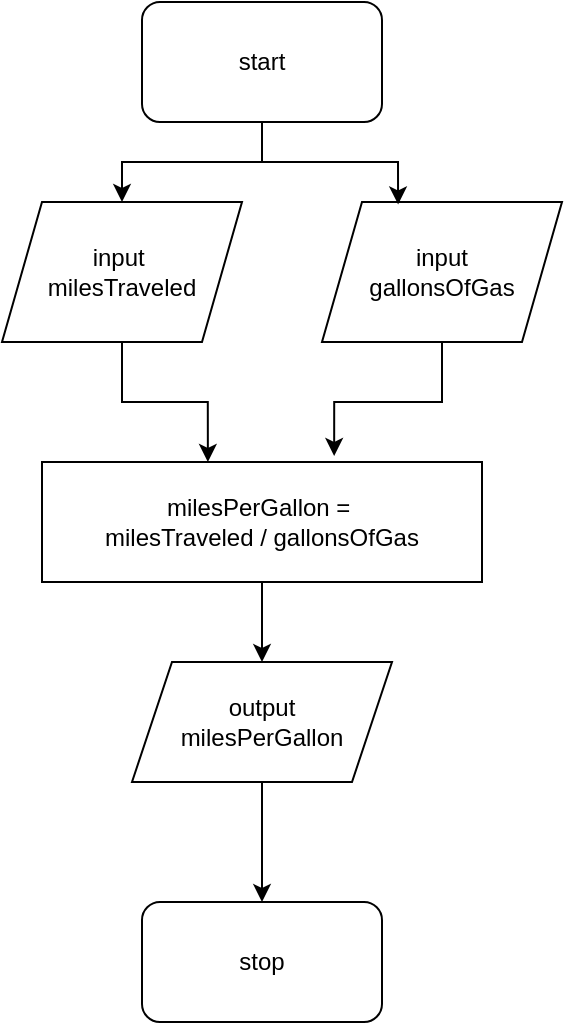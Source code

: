<mxfile version="24.7.17" pages="3">
  <diagram name="Exercise 1" id="DpkE56BZVfrtyxqwAe9B">
    <mxGraphModel dx="2074" dy="1204" grid="1" gridSize="10" guides="1" tooltips="1" connect="1" arrows="1" fold="1" page="1" pageScale="1" pageWidth="1200" pageHeight="1920" math="0" shadow="0">
      <root>
        <mxCell id="0" />
        <mxCell id="1" parent="0" />
        <mxCell id="dF16jY3AtR23TNDbo11h-3" value="input&lt;div&gt;gallonsOfGas&lt;/div&gt;" style="shape=parallelogram;perimeter=parallelogramPerimeter;whiteSpace=wrap;html=1;fixedSize=1;" vertex="1" parent="1">
          <mxGeometry x="460" y="200" width="120" height="70" as="geometry" />
        </mxCell>
        <mxCell id="dF16jY3AtR23TNDbo11h-4" value="input&amp;nbsp;&lt;div&gt;milesTraveled&lt;/div&gt;" style="shape=parallelogram;perimeter=parallelogramPerimeter;whiteSpace=wrap;html=1;fixedSize=1;" vertex="1" parent="1">
          <mxGeometry x="300" y="200" width="120" height="70" as="geometry" />
        </mxCell>
        <mxCell id="dF16jY3AtR23TNDbo11h-7" value="" style="edgeStyle=orthogonalEdgeStyle;rounded=0;orthogonalLoop=1;jettySize=auto;html=1;" edge="1" parent="1" source="dF16jY3AtR23TNDbo11h-6" target="dF16jY3AtR23TNDbo11h-4">
          <mxGeometry relative="1" as="geometry" />
        </mxCell>
        <mxCell id="dF16jY3AtR23TNDbo11h-6" value="start" style="rounded=1;whiteSpace=wrap;html=1;" vertex="1" parent="1">
          <mxGeometry x="370" y="100" width="120" height="60" as="geometry" />
        </mxCell>
        <mxCell id="dF16jY3AtR23TNDbo11h-13" style="edgeStyle=orthogonalEdgeStyle;rounded=0;orthogonalLoop=1;jettySize=auto;html=1;entryX=0.317;entryY=0.017;entryDx=0;entryDy=0;entryPerimeter=0;" edge="1" parent="1" source="dF16jY3AtR23TNDbo11h-6" target="dF16jY3AtR23TNDbo11h-3">
          <mxGeometry relative="1" as="geometry" />
        </mxCell>
        <mxCell id="dF16jY3AtR23TNDbo11h-19" value="" style="edgeStyle=orthogonalEdgeStyle;rounded=0;orthogonalLoop=1;jettySize=auto;html=1;" edge="1" parent="1" source="dF16jY3AtR23TNDbo11h-15" target="dF16jY3AtR23TNDbo11h-18">
          <mxGeometry relative="1" as="geometry" />
        </mxCell>
        <mxCell id="dF16jY3AtR23TNDbo11h-15" value="milesPerGallon =&amp;nbsp;&lt;div&gt;milesTraveled / gallonsOfGas&lt;/div&gt;" style="rounded=0;whiteSpace=wrap;html=1;" vertex="1" parent="1">
          <mxGeometry x="320" y="330" width="220" height="60" as="geometry" />
        </mxCell>
        <mxCell id="dF16jY3AtR23TNDbo11h-16" style="edgeStyle=orthogonalEdgeStyle;rounded=0;orthogonalLoop=1;jettySize=auto;html=1;exitX=0.5;exitY=1;exitDx=0;exitDy=0;entryX=0.377;entryY=0;entryDx=0;entryDy=0;entryPerimeter=0;" edge="1" parent="1" source="dF16jY3AtR23TNDbo11h-4" target="dF16jY3AtR23TNDbo11h-15">
          <mxGeometry relative="1" as="geometry" />
        </mxCell>
        <mxCell id="dF16jY3AtR23TNDbo11h-17" style="edgeStyle=orthogonalEdgeStyle;rounded=0;orthogonalLoop=1;jettySize=auto;html=1;entryX=0.664;entryY=-0.05;entryDx=0;entryDy=0;entryPerimeter=0;" edge="1" parent="1" source="dF16jY3AtR23TNDbo11h-3" target="dF16jY3AtR23TNDbo11h-15">
          <mxGeometry relative="1" as="geometry" />
        </mxCell>
        <mxCell id="b1UCEOFhJiGRxPCxREo0-2" style="edgeStyle=orthogonalEdgeStyle;rounded=0;orthogonalLoop=1;jettySize=auto;html=1;exitX=0.5;exitY=1;exitDx=0;exitDy=0;entryX=0.5;entryY=0;entryDx=0;entryDy=0;" edge="1" parent="1" source="dF16jY3AtR23TNDbo11h-18" target="b1UCEOFhJiGRxPCxREo0-1">
          <mxGeometry relative="1" as="geometry" />
        </mxCell>
        <mxCell id="dF16jY3AtR23TNDbo11h-18" value="output&lt;div&gt;milesPerGallon&lt;br&gt;&lt;/div&gt;" style="shape=parallelogram;perimeter=parallelogramPerimeter;whiteSpace=wrap;html=1;fixedSize=1;" vertex="1" parent="1">
          <mxGeometry x="365" y="430" width="130" height="60" as="geometry" />
        </mxCell>
        <mxCell id="b1UCEOFhJiGRxPCxREo0-1" value="stop" style="rounded=1;whiteSpace=wrap;html=1;" vertex="1" parent="1">
          <mxGeometry x="370" y="550" width="120" height="60" as="geometry" />
        </mxCell>
      </root>
    </mxGraphModel>
  </diagram>
  <diagram id="Zbsjc5UU6gViqeDXfXJ9" name="Exercise 2">
    <mxGraphModel dx="1430" dy="830" grid="1" gridSize="10" guides="1" tooltips="1" connect="1" arrows="1" fold="1" page="1" pageScale="1" pageWidth="1200" pageHeight="1920" math="0" shadow="0">
      <root>
        <mxCell id="0" />
        <mxCell id="1" parent="0" />
        <mxCell id="c9dRgP7yhncMzLsz26By-3" style="edgeStyle=orthogonalEdgeStyle;rounded=0;orthogonalLoop=1;jettySize=auto;html=1;entryX=0.5;entryY=0;entryDx=0;entryDy=0;" edge="1" parent="1" source="sK9pQrCknOFO8Bj3zI0g-1" target="c9dRgP7yhncMzLsz26By-1">
          <mxGeometry relative="1" as="geometry" />
        </mxCell>
        <mxCell id="sK9pQrCknOFO8Bj3zI0g-1" value="start" style="rounded=1;whiteSpace=wrap;html=1;" vertex="1" parent="1">
          <mxGeometry x="320" y="170" width="120" height="60" as="geometry" />
        </mxCell>
        <mxCell id="QRSv_0ePDwMuBTWrDO_E-1" value="stop" style="rounded=1;whiteSpace=wrap;html=1;" vertex="1" parent="1">
          <mxGeometry x="320" y="620" width="120" height="60" as="geometry" />
        </mxCell>
        <mxCell id="HMboNjKdifcOHBj2G15X-2" style="edgeStyle=orthogonalEdgeStyle;rounded=0;orthogonalLoop=1;jettySize=auto;html=1;exitX=0.5;exitY=1;exitDx=0;exitDy=0;entryX=0.5;entryY=0;entryDx=0;entryDy=0;" edge="1" parent="1" source="c9dRgP7yhncMzLsz26By-1" target="HMboNjKdifcOHBj2G15X-1">
          <mxGeometry relative="1" as="geometry" />
        </mxCell>
        <mxCell id="c9dRgP7yhncMzLsz26By-1" value="input&amp;nbsp;&lt;div&gt;monthRent&lt;/div&gt;" style="shape=parallelogram;perimeter=parallelogramPerimeter;whiteSpace=wrap;html=1;fixedSize=1;" vertex="1" parent="1">
          <mxGeometry x="320" y="280" width="120" height="70" as="geometry" />
        </mxCell>
        <mxCell id="HMboNjKdifcOHBj2G15X-4" style="edgeStyle=orthogonalEdgeStyle;rounded=0;orthogonalLoop=1;jettySize=auto;html=1;entryX=0.5;entryY=0;entryDx=0;entryDy=0;" edge="1" parent="1" source="HMboNjKdifcOHBj2G15X-1" target="HMboNjKdifcOHBj2G15X-3">
          <mxGeometry relative="1" as="geometry" />
        </mxCell>
        <mxCell id="HMboNjKdifcOHBj2G15X-1" value="dailyCost =&amp;nbsp;&lt;div&gt;monthRent / 30&lt;/div&gt;" style="rounded=0;whiteSpace=wrap;html=1;" vertex="1" parent="1">
          <mxGeometry x="270" y="400" width="220" height="60" as="geometry" />
        </mxCell>
        <mxCell id="HMboNjKdifcOHBj2G15X-5" style="edgeStyle=orthogonalEdgeStyle;rounded=0;orthogonalLoop=1;jettySize=auto;html=1;entryX=0.5;entryY=0;entryDx=0;entryDy=0;" edge="1" parent="1" source="HMboNjKdifcOHBj2G15X-3" target="QRSv_0ePDwMuBTWrDO_E-1">
          <mxGeometry relative="1" as="geometry" />
        </mxCell>
        <mxCell id="HMboNjKdifcOHBj2G15X-3" value="output&amp;nbsp;&lt;div&gt;dailyCost&lt;/div&gt;" style="shape=parallelogram;perimeter=parallelogramPerimeter;whiteSpace=wrap;html=1;fixedSize=1;" vertex="1" parent="1">
          <mxGeometry x="320" y="510" width="120" height="70" as="geometry" />
        </mxCell>
      </root>
    </mxGraphModel>
  </diagram>
  <diagram id="pAij6yl8rMMeqz6RyrCI" name="Exercise 3">
    <mxGraphModel dx="2074" dy="1204" grid="1" gridSize="10" guides="1" tooltips="1" connect="1" arrows="1" fold="1" page="1" pageScale="1" pageWidth="1200" pageHeight="1920" math="0" shadow="0">
      <root>
        <mxCell id="0" />
        <mxCell id="1" parent="0" />
        <mxCell id="76VAP_x1HcKS3JpspNcm-6" style="edgeStyle=orthogonalEdgeStyle;rounded=0;orthogonalLoop=1;jettySize=auto;html=1;entryX=0.75;entryY=0;entryDx=0;entryDy=0;" edge="1" parent="1" source="CbK0YegT3tqd5JD9THJy-1" target="76VAP_x1HcKS3JpspNcm-1">
          <mxGeometry relative="1" as="geometry" />
        </mxCell>
        <mxCell id="CbK0YegT3tqd5JD9THJy-1" value="start" style="rounded=1;whiteSpace=wrap;html=1;" vertex="1" parent="1">
          <mxGeometry x="430" y="100" width="120" height="60" as="geometry" />
        </mxCell>
        <mxCell id="2fiPBoWM_QL79jJONu36-1" value="stop" style="rounded=1;whiteSpace=wrap;html=1;" vertex="1" parent="1">
          <mxGeometry x="440" y="920" width="120" height="60" as="geometry" />
        </mxCell>
        <mxCell id="cG3OHEO0Jp4HNDlAdc_6-16" style="edgeStyle=orthogonalEdgeStyle;rounded=0;orthogonalLoop=1;jettySize=auto;html=1;exitX=0.25;exitY=1;exitDx=0;exitDy=0;entryX=0.417;entryY=1;entryDx=0;entryDy=0;entryPerimeter=0;" edge="1" parent="1" source="76VAP_x1HcKS3JpspNcm-1" target="cG3OHEO0Jp4HNDlAdc_6-14">
          <mxGeometry relative="1" as="geometry">
            <mxPoint x="120" y="790" as="targetPoint" />
          </mxGeometry>
        </mxCell>
        <mxCell id="76VAP_x1HcKS3JpspNcm-1" value="input&amp;nbsp;&lt;div&gt;monthlyPay&lt;/div&gt;" style="shape=parallelogram;perimeter=parallelogramPerimeter;whiteSpace=wrap;html=1;fixedSize=1;" vertex="1" parent="1">
          <mxGeometry x="90" y="330" width="120" height="70" as="geometry" />
        </mxCell>
        <mxCell id="cG3OHEO0Jp4HNDlAdc_6-4" style="edgeStyle=orthogonalEdgeStyle;rounded=0;orthogonalLoop=1;jettySize=auto;html=1;entryX=0;entryY=0.5;entryDx=0;entryDy=0;" edge="1" parent="1" source="76VAP_x1HcKS3JpspNcm-2" target="cG3OHEO0Jp4HNDlAdc_6-1">
          <mxGeometry relative="1" as="geometry" />
        </mxCell>
        <mxCell id="76VAP_x1HcKS3JpspNcm-2" value="input&amp;nbsp;&lt;div&gt;rent&lt;/div&gt;" style="shape=parallelogram;perimeter=parallelogramPerimeter;whiteSpace=wrap;html=1;fixedSize=1;" vertex="1" parent="1">
          <mxGeometry x="340" y="240" width="120" height="70" as="geometry" />
        </mxCell>
        <mxCell id="cG3OHEO0Jp4HNDlAdc_6-3" style="edgeStyle=orthogonalEdgeStyle;rounded=0;orthogonalLoop=1;jettySize=auto;html=1;entryX=0.5;entryY=0;entryDx=0;entryDy=0;" edge="1" parent="1" source="76VAP_x1HcKS3JpspNcm-4" target="cG3OHEO0Jp4HNDlAdc_6-1">
          <mxGeometry relative="1" as="geometry" />
        </mxCell>
        <mxCell id="76VAP_x1HcKS3JpspNcm-4" value="input&amp;nbsp;&lt;div&gt;utilities&lt;/div&gt;" style="shape=parallelogram;perimeter=parallelogramPerimeter;whiteSpace=wrap;html=1;fixedSize=1;" vertex="1" parent="1">
          <mxGeometry x="490" y="240" width="120" height="70" as="geometry" />
        </mxCell>
        <mxCell id="cG3OHEO0Jp4HNDlAdc_6-5" style="edgeStyle=orthogonalEdgeStyle;rounded=0;orthogonalLoop=1;jettySize=auto;html=1;entryX=1;entryY=0.75;entryDx=0;entryDy=0;" edge="1" parent="1" source="76VAP_x1HcKS3JpspNcm-5" target="cG3OHEO0Jp4HNDlAdc_6-1">
          <mxGeometry relative="1" as="geometry" />
        </mxCell>
        <mxCell id="76VAP_x1HcKS3JpspNcm-5" value="input&amp;nbsp;&lt;div&gt;groceryBills&lt;/div&gt;" style="shape=parallelogram;perimeter=parallelogramPerimeter;whiteSpace=wrap;html=1;fixedSize=1;" vertex="1" parent="1">
          <mxGeometry x="640" y="240" width="120" height="70" as="geometry" />
        </mxCell>
        <mxCell id="76VAP_x1HcKS3JpspNcm-7" style="edgeStyle=orthogonalEdgeStyle;rounded=0;orthogonalLoop=1;jettySize=auto;html=1;entryX=0.608;entryY=-0.043;entryDx=0;entryDy=0;entryPerimeter=0;" edge="1" parent="1" source="CbK0YegT3tqd5JD9THJy-1" target="76VAP_x1HcKS3JpspNcm-2">
          <mxGeometry relative="1" as="geometry" />
        </mxCell>
        <mxCell id="76VAP_x1HcKS3JpspNcm-8" style="edgeStyle=orthogonalEdgeStyle;rounded=0;orthogonalLoop=1;jettySize=auto;html=1;exitX=0.75;exitY=1;exitDx=0;exitDy=0;entryX=0.558;entryY=0;entryDx=0;entryDy=0;entryPerimeter=0;" edge="1" parent="1" source="CbK0YegT3tqd5JD9THJy-1" target="76VAP_x1HcKS3JpspNcm-4">
          <mxGeometry relative="1" as="geometry" />
        </mxCell>
        <mxCell id="76VAP_x1HcKS3JpspNcm-9" style="edgeStyle=orthogonalEdgeStyle;rounded=0;orthogonalLoop=1;jettySize=auto;html=1;entryX=0.575;entryY=-0.014;entryDx=0;entryDy=0;entryPerimeter=0;" edge="1" parent="1" source="CbK0YegT3tqd5JD9THJy-1" target="76VAP_x1HcKS3JpspNcm-5">
          <mxGeometry relative="1" as="geometry" />
        </mxCell>
        <mxCell id="cG3OHEO0Jp4HNDlAdc_6-7" style="edgeStyle=orthogonalEdgeStyle;rounded=0;orthogonalLoop=1;jettySize=auto;html=1;" edge="1" parent="1" source="cG3OHEO0Jp4HNDlAdc_6-1" target="cG3OHEO0Jp4HNDlAdc_6-6">
          <mxGeometry relative="1" as="geometry" />
        </mxCell>
        <mxCell id="cG3OHEO0Jp4HNDlAdc_6-1" value="bills =&amp;nbsp;&lt;div&gt;rent + utilities + groceryBills&lt;br&gt;&lt;/div&gt;" style="rounded=0;whiteSpace=wrap;html=1;" vertex="1" parent="1">
          <mxGeometry x="380" y="420" width="220" height="60" as="geometry" />
        </mxCell>
        <mxCell id="cG3OHEO0Jp4HNDlAdc_6-17" style="edgeStyle=orthogonalEdgeStyle;rounded=0;orthogonalLoop=1;jettySize=auto;html=1;exitX=1;exitY=1;exitDx=0;exitDy=0;" edge="1" parent="1" source="cG3OHEO0Jp4HNDlAdc_6-6" target="cG3OHEO0Jp4HNDlAdc_6-12">
          <mxGeometry relative="1" as="geometry" />
        </mxCell>
        <mxCell id="cG3OHEO0Jp4HNDlAdc_6-6" value="&lt;div&gt;discretionarySpending&amp;nbsp;&lt;span style=&quot;background-color: initial;&quot;&gt;=&amp;nbsp;&lt;/span&gt;&lt;/div&gt;&lt;div&gt;&lt;span style=&quot;background-color: initial;&quot;&gt;monthlyPay - bills&lt;/span&gt;&lt;/div&gt;" style="rounded=0;whiteSpace=wrap;html=1;" vertex="1" parent="1">
          <mxGeometry x="380" y="550" width="220" height="60" as="geometry" />
        </mxCell>
        <mxCell id="cG3OHEO0Jp4HNDlAdc_6-9" style="edgeStyle=orthogonalEdgeStyle;rounded=0;orthogonalLoop=1;jettySize=auto;html=1;exitX=0.5;exitY=1;exitDx=0;exitDy=0;entryX=0;entryY=0.65;entryDx=0;entryDy=0;entryPerimeter=0;" edge="1" parent="1" source="76VAP_x1HcKS3JpspNcm-1" target="cG3OHEO0Jp4HNDlAdc_6-6">
          <mxGeometry relative="1" as="geometry" />
        </mxCell>
        <mxCell id="NJ6vkMXxC6SEFKNJQK64-2" style="edgeStyle=orthogonalEdgeStyle;rounded=0;orthogonalLoop=1;jettySize=auto;html=1;exitX=0.25;exitY=1;exitDx=0;exitDy=0;entryX=0.5;entryY=0;entryDx=0;entryDy=0;" edge="1" parent="1" source="cG3OHEO0Jp4HNDlAdc_6-12" target="2fiPBoWM_QL79jJONu36-1">
          <mxGeometry relative="1" as="geometry" />
        </mxCell>
        <mxCell id="cG3OHEO0Jp4HNDlAdc_6-12" value="output&lt;div&gt;discretionarySpending&lt;/div&gt;" style="shape=parallelogram;perimeter=parallelogramPerimeter;whiteSpace=wrap;html=1;fixedSize=1;" vertex="1" parent="1">
          <mxGeometry x="650" y="730" width="140" height="70" as="geometry" />
        </mxCell>
        <mxCell id="NJ6vkMXxC6SEFKNJQK64-3" style="edgeStyle=orthogonalEdgeStyle;rounded=0;orthogonalLoop=1;jettySize=auto;html=1;exitX=1;exitY=1;exitDx=0;exitDy=0;entryX=1;entryY=1;entryDx=0;entryDy=0;" edge="1" parent="1" source="cG3OHEO0Jp4HNDlAdc_6-13" target="2fiPBoWM_QL79jJONu36-1">
          <mxGeometry relative="1" as="geometry">
            <mxPoint x="890" y="980" as="targetPoint" />
            <Array as="points">
              <mxPoint x="890" y="580" />
              <mxPoint x="890" y="980" />
            </Array>
          </mxGeometry>
        </mxCell>
        <mxCell id="cG3OHEO0Jp4HNDlAdc_6-13" value="output&lt;div&gt;bills&lt;/div&gt;" style="shape=parallelogram;perimeter=parallelogramPerimeter;whiteSpace=wrap;html=1;fixedSize=1;" vertex="1" parent="1">
          <mxGeometry x="710" y="520" width="120" height="70" as="geometry" />
        </mxCell>
        <mxCell id="cG3OHEO0Jp4HNDlAdc_6-14" value="output&lt;div&gt;monthlyPay&lt;/div&gt;" style="shape=parallelogram;perimeter=parallelogramPerimeter;whiteSpace=wrap;html=1;fixedSize=1;" vertex="1" parent="1">
          <mxGeometry x="220" y="730" width="120" height="70" as="geometry" />
        </mxCell>
        <mxCell id="cG3OHEO0Jp4HNDlAdc_6-21" style="edgeStyle=orthogonalEdgeStyle;rounded=0;orthogonalLoop=1;jettySize=auto;html=1;exitX=1;exitY=1;exitDx=0;exitDy=0;entryX=0.642;entryY=0.071;entryDx=0;entryDy=0;entryPerimeter=0;" edge="1" parent="1" source="cG3OHEO0Jp4HNDlAdc_6-1" target="cG3OHEO0Jp4HNDlAdc_6-13">
          <mxGeometry relative="1" as="geometry" />
        </mxCell>
        <mxCell id="NJ6vkMXxC6SEFKNJQK64-1" style="edgeStyle=orthogonalEdgeStyle;rounded=0;orthogonalLoop=1;jettySize=auto;html=1;exitX=0.75;exitY=1;exitDx=0;exitDy=0;entryX=0.183;entryY=0;entryDx=0;entryDy=0;entryPerimeter=0;" edge="1" parent="1" source="cG3OHEO0Jp4HNDlAdc_6-14" target="2fiPBoWM_QL79jJONu36-1">
          <mxGeometry relative="1" as="geometry" />
        </mxCell>
      </root>
    </mxGraphModel>
  </diagram>
</mxfile>
